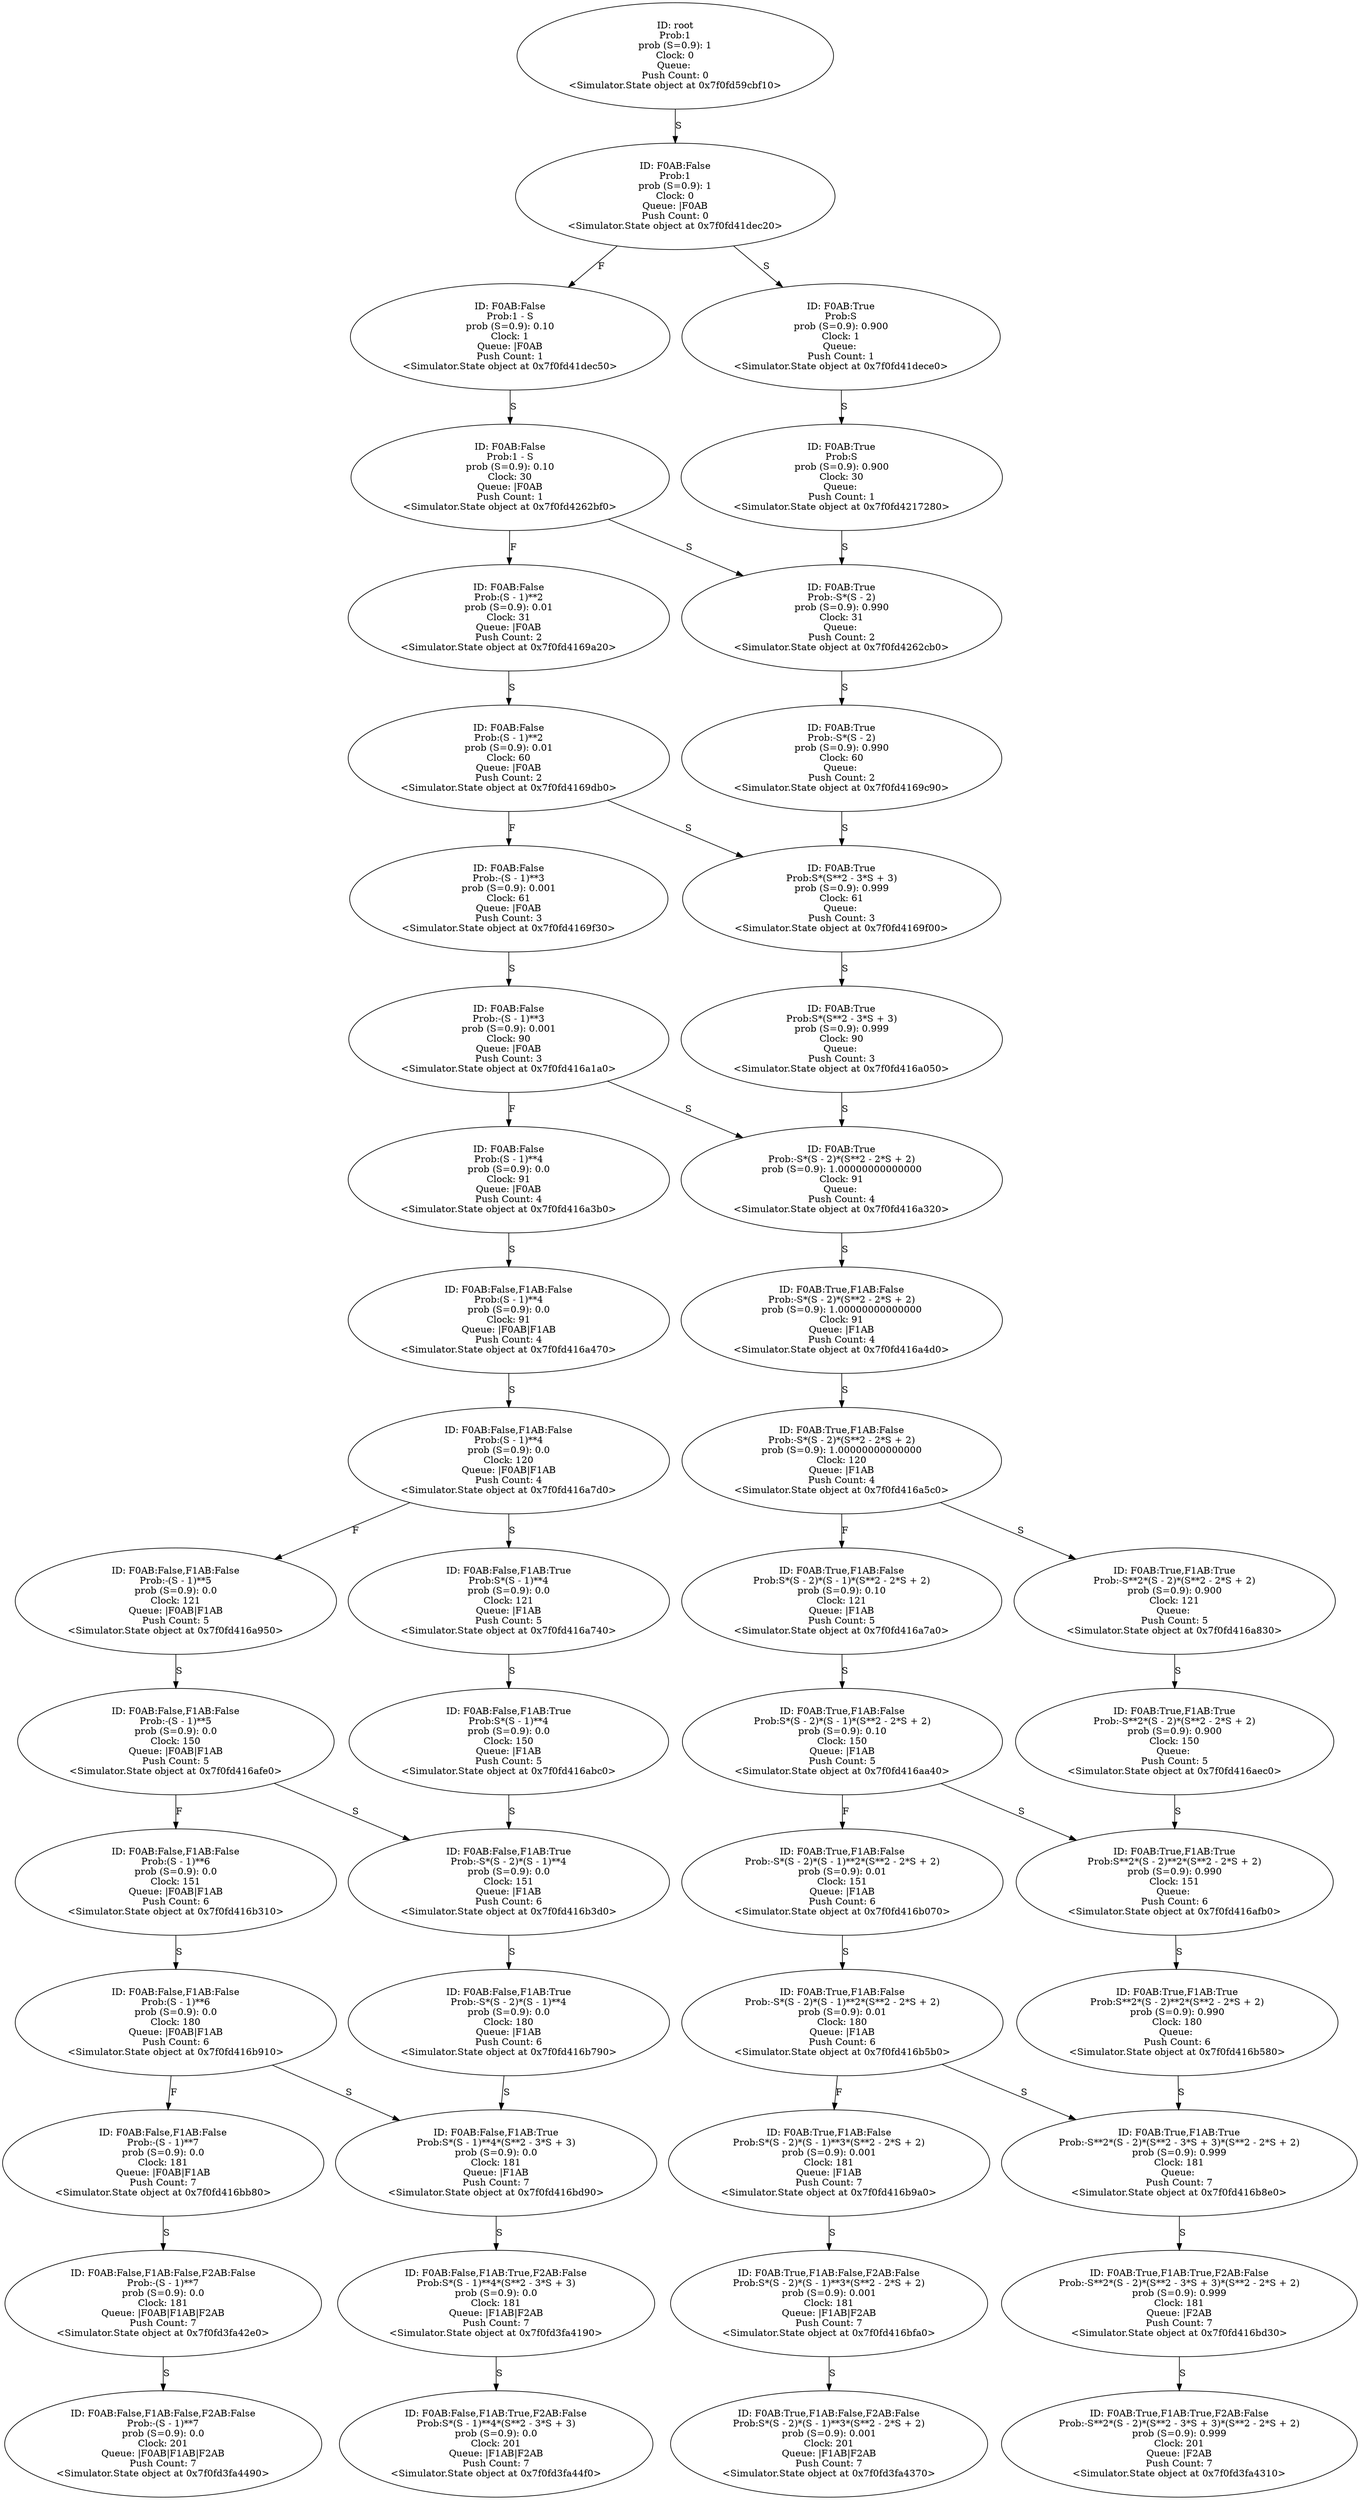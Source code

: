 digraph "./Output/./controled_frequency_S30_R100_t0_tPlus200" {
	<Simulator.State object at 0x7f0fd59cbf10> [label="ID: root
Prob:1
prob (S=0.9): 1
Clock: 0
Queue: 
Push Count: 0
<Simulator.State object at 0x7f0fd59cbf10>"]
	<Simulator.State object at 0x7f0fd59cbf10> -> <Simulator.State object at 0x7f0fd41dec20> [label=S]
	<Simulator.State object at 0x7f0fd41dec20> [label="ID: F0AB:False
Prob:1
prob (S=0.9): 1
Clock: 0
Queue: |F0AB
Push Count: 0
<Simulator.State object at 0x7f0fd41dec20>"]
	<Simulator.State object at 0x7f0fd41dec20> -> <Simulator.State object at 0x7f0fd41dec50> [label=F]
	<Simulator.State object at 0x7f0fd41dec20> -> <Simulator.State object at 0x7f0fd41dece0> [label=S]
	<Simulator.State object at 0x7f0fd41dec50> [label="ID: F0AB:False
Prob:1 - S
prob (S=0.9): 0.10
Clock: 1
Queue: |F0AB
Push Count: 1
<Simulator.State object at 0x7f0fd41dec50>"]
	<Simulator.State object at 0x7f0fd41dec50> -> <Simulator.State object at 0x7f0fd4262bf0> [label=S]
	<Simulator.State object at 0x7f0fd41dece0> [label="ID: F0AB:True
Prob:S
prob (S=0.9): 0.900
Clock: 1
Queue: 
Push Count: 1
<Simulator.State object at 0x7f0fd41dece0>"]
	<Simulator.State object at 0x7f0fd41dece0> -> <Simulator.State object at 0x7f0fd4217280> [label=S]
	<Simulator.State object at 0x7f0fd4262bf0> [label="ID: F0AB:False
Prob:1 - S
prob (S=0.9): 0.10
Clock: 30
Queue: |F0AB
Push Count: 1
<Simulator.State object at 0x7f0fd4262bf0>"]
	<Simulator.State object at 0x7f0fd4262bf0> -> <Simulator.State object at 0x7f0fd4169a20> [label=F]
	<Simulator.State object at 0x7f0fd4262bf0> -> <Simulator.State object at 0x7f0fd4262cb0> [label=S]
	<Simulator.State object at 0x7f0fd4217280> [label="ID: F0AB:True
Prob:S
prob (S=0.9): 0.900
Clock: 30
Queue: 
Push Count: 1
<Simulator.State object at 0x7f0fd4217280>"]
	<Simulator.State object at 0x7f0fd4217280> -> <Simulator.State object at 0x7f0fd4262cb0> [label=S]
	<Simulator.State object at 0x7f0fd4169a20> [label="ID: F0AB:False
Prob:(S - 1)**2
prob (S=0.9): 0.01
Clock: 31
Queue: |F0AB
Push Count: 2
<Simulator.State object at 0x7f0fd4169a20>"]
	<Simulator.State object at 0x7f0fd4169a20> -> <Simulator.State object at 0x7f0fd4169db0> [label=S]
	<Simulator.State object at 0x7f0fd4262cb0> [label="ID: F0AB:True
Prob:-S*(S - 2)
prob (S=0.9): 0.990
Clock: 31
Queue: 
Push Count: 2
<Simulator.State object at 0x7f0fd4262cb0>"]
	<Simulator.State object at 0x7f0fd4262cb0> -> <Simulator.State object at 0x7f0fd4169c90> [label=S]
	<Simulator.State object at 0x7f0fd4169db0> [label="ID: F0AB:False
Prob:(S - 1)**2
prob (S=0.9): 0.01
Clock: 60
Queue: |F0AB
Push Count: 2
<Simulator.State object at 0x7f0fd4169db0>"]
	<Simulator.State object at 0x7f0fd4169db0> -> <Simulator.State object at 0x7f0fd4169f30> [label=F]
	<Simulator.State object at 0x7f0fd4169db0> -> <Simulator.State object at 0x7f0fd4169f00> [label=S]
	<Simulator.State object at 0x7f0fd4169c90> [label="ID: F0AB:True
Prob:-S*(S - 2)
prob (S=0.9): 0.990
Clock: 60
Queue: 
Push Count: 2
<Simulator.State object at 0x7f0fd4169c90>"]
	<Simulator.State object at 0x7f0fd4169c90> -> <Simulator.State object at 0x7f0fd4169f00> [label=S]
	<Simulator.State object at 0x7f0fd4169f30> [label="ID: F0AB:False
Prob:-(S - 1)**3
prob (S=0.9): 0.001
Clock: 61
Queue: |F0AB
Push Count: 3
<Simulator.State object at 0x7f0fd4169f30>"]
	<Simulator.State object at 0x7f0fd4169f30> -> <Simulator.State object at 0x7f0fd416a1a0> [label=S]
	<Simulator.State object at 0x7f0fd4169f00> [label="ID: F0AB:True
Prob:S*(S**2 - 3*S + 3)
prob (S=0.9): 0.999
Clock: 61
Queue: 
Push Count: 3
<Simulator.State object at 0x7f0fd4169f00>"]
	<Simulator.State object at 0x7f0fd4169f00> -> <Simulator.State object at 0x7f0fd416a050> [label=S]
	<Simulator.State object at 0x7f0fd416a1a0> [label="ID: F0AB:False
Prob:-(S - 1)**3
prob (S=0.9): 0.001
Clock: 90
Queue: |F0AB
Push Count: 3
<Simulator.State object at 0x7f0fd416a1a0>"]
	<Simulator.State object at 0x7f0fd416a1a0> -> <Simulator.State object at 0x7f0fd416a3b0> [label=F]
	<Simulator.State object at 0x7f0fd416a1a0> -> <Simulator.State object at 0x7f0fd416a320> [label=S]
	<Simulator.State object at 0x7f0fd416a050> [label="ID: F0AB:True
Prob:S*(S**2 - 3*S + 3)
prob (S=0.9): 0.999
Clock: 90
Queue: 
Push Count: 3
<Simulator.State object at 0x7f0fd416a050>"]
	<Simulator.State object at 0x7f0fd416a050> -> <Simulator.State object at 0x7f0fd416a320> [label=S]
	<Simulator.State object at 0x7f0fd416a3b0> [label="ID: F0AB:False
Prob:(S - 1)**4
prob (S=0.9): 0.0
Clock: 91
Queue: |F0AB
Push Count: 4
<Simulator.State object at 0x7f0fd416a3b0>"]
	<Simulator.State object at 0x7f0fd416a3b0> -> <Simulator.State object at 0x7f0fd416a470> [label=S]
	<Simulator.State object at 0x7f0fd416a320> [label="ID: F0AB:True
Prob:-S*(S - 2)*(S**2 - 2*S + 2)
prob (S=0.9): 1.00000000000000
Clock: 91
Queue: 
Push Count: 4
<Simulator.State object at 0x7f0fd416a320>"]
	<Simulator.State object at 0x7f0fd416a320> -> <Simulator.State object at 0x7f0fd416a4d0> [label=S]
	<Simulator.State object at 0x7f0fd416a470> [label="ID: F0AB:False,F1AB:False
Prob:(S - 1)**4
prob (S=0.9): 0.0
Clock: 91
Queue: |F0AB|F1AB
Push Count: 4
<Simulator.State object at 0x7f0fd416a470>"]
	<Simulator.State object at 0x7f0fd416a470> -> <Simulator.State object at 0x7f0fd416a7d0> [label=S]
	<Simulator.State object at 0x7f0fd416a4d0> [label="ID: F0AB:True,F1AB:False
Prob:-S*(S - 2)*(S**2 - 2*S + 2)
prob (S=0.9): 1.00000000000000
Clock: 91
Queue: |F1AB
Push Count: 4
<Simulator.State object at 0x7f0fd416a4d0>"]
	<Simulator.State object at 0x7f0fd416a4d0> -> <Simulator.State object at 0x7f0fd416a5c0> [label=S]
	<Simulator.State object at 0x7f0fd416a7d0> [label="ID: F0AB:False,F1AB:False
Prob:(S - 1)**4
prob (S=0.9): 0.0
Clock: 120
Queue: |F0AB|F1AB
Push Count: 4
<Simulator.State object at 0x7f0fd416a7d0>"]
	<Simulator.State object at 0x7f0fd416a7d0> -> <Simulator.State object at 0x7f0fd416a950> [label=F]
	<Simulator.State object at 0x7f0fd416a7d0> -> <Simulator.State object at 0x7f0fd416a740> [label=S]
	<Simulator.State object at 0x7f0fd416a5c0> [label="ID: F0AB:True,F1AB:False
Prob:-S*(S - 2)*(S**2 - 2*S + 2)
prob (S=0.9): 1.00000000000000
Clock: 120
Queue: |F1AB
Push Count: 4
<Simulator.State object at 0x7f0fd416a5c0>"]
	<Simulator.State object at 0x7f0fd416a5c0> -> <Simulator.State object at 0x7f0fd416a7a0> [label=F]
	<Simulator.State object at 0x7f0fd416a5c0> -> <Simulator.State object at 0x7f0fd416a830> [label=S]
	<Simulator.State object at 0x7f0fd416a950> [label="ID: F0AB:False,F1AB:False
Prob:-(S - 1)**5
prob (S=0.9): 0.0
Clock: 121
Queue: |F0AB|F1AB
Push Count: 5
<Simulator.State object at 0x7f0fd416a950>"]
	<Simulator.State object at 0x7f0fd416a950> -> <Simulator.State object at 0x7f0fd416afe0> [label=S]
	<Simulator.State object at 0x7f0fd416a740> [label="ID: F0AB:False,F1AB:True
Prob:S*(S - 1)**4
prob (S=0.9): 0.0
Clock: 121
Queue: |F1AB
Push Count: 5
<Simulator.State object at 0x7f0fd416a740>"]
	<Simulator.State object at 0x7f0fd416a740> -> <Simulator.State object at 0x7f0fd416abc0> [label=S]
	<Simulator.State object at 0x7f0fd416a7a0> [label="ID: F0AB:True,F1AB:False
Prob:S*(S - 2)*(S - 1)*(S**2 - 2*S + 2)
prob (S=0.9): 0.10
Clock: 121
Queue: |F1AB
Push Count: 5
<Simulator.State object at 0x7f0fd416a7a0>"]
	<Simulator.State object at 0x7f0fd416a7a0> -> <Simulator.State object at 0x7f0fd416aa40> [label=S]
	<Simulator.State object at 0x7f0fd416a830> [label="ID: F0AB:True,F1AB:True
Prob:-S**2*(S - 2)*(S**2 - 2*S + 2)
prob (S=0.9): 0.900
Clock: 121
Queue: 
Push Count: 5
<Simulator.State object at 0x7f0fd416a830>"]
	<Simulator.State object at 0x7f0fd416a830> -> <Simulator.State object at 0x7f0fd416aec0> [label=S]
	<Simulator.State object at 0x7f0fd416afe0> [label="ID: F0AB:False,F1AB:False
Prob:-(S - 1)**5
prob (S=0.9): 0.0
Clock: 150
Queue: |F0AB|F1AB
Push Count: 5
<Simulator.State object at 0x7f0fd416afe0>"]
	<Simulator.State object at 0x7f0fd416afe0> -> <Simulator.State object at 0x7f0fd416b310> [label=F]
	<Simulator.State object at 0x7f0fd416afe0> -> <Simulator.State object at 0x7f0fd416b3d0> [label=S]
	<Simulator.State object at 0x7f0fd416abc0> [label="ID: F0AB:False,F1AB:True
Prob:S*(S - 1)**4
prob (S=0.9): 0.0
Clock: 150
Queue: |F1AB
Push Count: 5
<Simulator.State object at 0x7f0fd416abc0>"]
	<Simulator.State object at 0x7f0fd416abc0> -> <Simulator.State object at 0x7f0fd416b3d0> [label=S]
	<Simulator.State object at 0x7f0fd416aa40> [label="ID: F0AB:True,F1AB:False
Prob:S*(S - 2)*(S - 1)*(S**2 - 2*S + 2)
prob (S=0.9): 0.10
Clock: 150
Queue: |F1AB
Push Count: 5
<Simulator.State object at 0x7f0fd416aa40>"]
	<Simulator.State object at 0x7f0fd416aa40> -> <Simulator.State object at 0x7f0fd416b070> [label=F]
	<Simulator.State object at 0x7f0fd416aa40> -> <Simulator.State object at 0x7f0fd416afb0> [label=S]
	<Simulator.State object at 0x7f0fd416aec0> [label="ID: F0AB:True,F1AB:True
Prob:-S**2*(S - 2)*(S**2 - 2*S + 2)
prob (S=0.9): 0.900
Clock: 150
Queue: 
Push Count: 5
<Simulator.State object at 0x7f0fd416aec0>"]
	<Simulator.State object at 0x7f0fd416aec0> -> <Simulator.State object at 0x7f0fd416afb0> [label=S]
	<Simulator.State object at 0x7f0fd416b310> [label="ID: F0AB:False,F1AB:False
Prob:(S - 1)**6
prob (S=0.9): 0.0
Clock: 151
Queue: |F0AB|F1AB
Push Count: 6
<Simulator.State object at 0x7f0fd416b310>"]
	<Simulator.State object at 0x7f0fd416b310> -> <Simulator.State object at 0x7f0fd416b910> [label=S]
	<Simulator.State object at 0x7f0fd416b3d0> [label="ID: F0AB:False,F1AB:True
Prob:-S*(S - 2)*(S - 1)**4
prob (S=0.9): 0.0
Clock: 151
Queue: |F1AB
Push Count: 6
<Simulator.State object at 0x7f0fd416b3d0>"]
	<Simulator.State object at 0x7f0fd416b3d0> -> <Simulator.State object at 0x7f0fd416b790> [label=S]
	<Simulator.State object at 0x7f0fd416b070> [label="ID: F0AB:True,F1AB:False
Prob:-S*(S - 2)*(S - 1)**2*(S**2 - 2*S + 2)
prob (S=0.9): 0.01
Clock: 151
Queue: |F1AB
Push Count: 6
<Simulator.State object at 0x7f0fd416b070>"]
	<Simulator.State object at 0x7f0fd416b070> -> <Simulator.State object at 0x7f0fd416b5b0> [label=S]
	<Simulator.State object at 0x7f0fd416afb0> [label="ID: F0AB:True,F1AB:True
Prob:S**2*(S - 2)**2*(S**2 - 2*S + 2)
prob (S=0.9): 0.990
Clock: 151
Queue: 
Push Count: 6
<Simulator.State object at 0x7f0fd416afb0>"]
	<Simulator.State object at 0x7f0fd416afb0> -> <Simulator.State object at 0x7f0fd416b580> [label=S]
	<Simulator.State object at 0x7f0fd416b910> [label="ID: F0AB:False,F1AB:False
Prob:(S - 1)**6
prob (S=0.9): 0.0
Clock: 180
Queue: |F0AB|F1AB
Push Count: 6
<Simulator.State object at 0x7f0fd416b910>"]
	<Simulator.State object at 0x7f0fd416b910> -> <Simulator.State object at 0x7f0fd416bb80> [label=F]
	<Simulator.State object at 0x7f0fd416b910> -> <Simulator.State object at 0x7f0fd416bd90> [label=S]
	<Simulator.State object at 0x7f0fd416b790> [label="ID: F0AB:False,F1AB:True
Prob:-S*(S - 2)*(S - 1)**4
prob (S=0.9): 0.0
Clock: 180
Queue: |F1AB
Push Count: 6
<Simulator.State object at 0x7f0fd416b790>"]
	<Simulator.State object at 0x7f0fd416b790> -> <Simulator.State object at 0x7f0fd416bd90> [label=S]
	<Simulator.State object at 0x7f0fd416b5b0> [label="ID: F0AB:True,F1AB:False
Prob:-S*(S - 2)*(S - 1)**2*(S**2 - 2*S + 2)
prob (S=0.9): 0.01
Clock: 180
Queue: |F1AB
Push Count: 6
<Simulator.State object at 0x7f0fd416b5b0>"]
	<Simulator.State object at 0x7f0fd416b5b0> -> <Simulator.State object at 0x7f0fd416b9a0> [label=F]
	<Simulator.State object at 0x7f0fd416b5b0> -> <Simulator.State object at 0x7f0fd416b8e0> [label=S]
	<Simulator.State object at 0x7f0fd416b580> [label="ID: F0AB:True,F1AB:True
Prob:S**2*(S - 2)**2*(S**2 - 2*S + 2)
prob (S=0.9): 0.990
Clock: 180
Queue: 
Push Count: 6
<Simulator.State object at 0x7f0fd416b580>"]
	<Simulator.State object at 0x7f0fd416b580> -> <Simulator.State object at 0x7f0fd416b8e0> [label=S]
	<Simulator.State object at 0x7f0fd416bb80> [label="ID: F0AB:False,F1AB:False
Prob:-(S - 1)**7
prob (S=0.9): 0.0
Clock: 181
Queue: |F0AB|F1AB
Push Count: 7
<Simulator.State object at 0x7f0fd416bb80>"]
	<Simulator.State object at 0x7f0fd416bb80> -> <Simulator.State object at 0x7f0fd3fa42e0> [label=S]
	<Simulator.State object at 0x7f0fd416bd90> [label="ID: F0AB:False,F1AB:True
Prob:S*(S - 1)**4*(S**2 - 3*S + 3)
prob (S=0.9): 0.0
Clock: 181
Queue: |F1AB
Push Count: 7
<Simulator.State object at 0x7f0fd416bd90>"]
	<Simulator.State object at 0x7f0fd416bd90> -> <Simulator.State object at 0x7f0fd3fa4190> [label=S]
	<Simulator.State object at 0x7f0fd416b9a0> [label="ID: F0AB:True,F1AB:False
Prob:S*(S - 2)*(S - 1)**3*(S**2 - 2*S + 2)
prob (S=0.9): 0.001
Clock: 181
Queue: |F1AB
Push Count: 7
<Simulator.State object at 0x7f0fd416b9a0>"]
	<Simulator.State object at 0x7f0fd416b9a0> -> <Simulator.State object at 0x7f0fd416bfa0> [label=S]
	<Simulator.State object at 0x7f0fd416b8e0> [label="ID: F0AB:True,F1AB:True
Prob:-S**2*(S - 2)*(S**2 - 3*S + 3)*(S**2 - 2*S + 2)
prob (S=0.9): 0.999
Clock: 181
Queue: 
Push Count: 7
<Simulator.State object at 0x7f0fd416b8e0>"]
	<Simulator.State object at 0x7f0fd416b8e0> -> <Simulator.State object at 0x7f0fd416bd30> [label=S]
	<Simulator.State object at 0x7f0fd3fa42e0> [label="ID: F0AB:False,F1AB:False,F2AB:False
Prob:-(S - 1)**7
prob (S=0.9): 0.0
Clock: 181
Queue: |F0AB|F1AB|F2AB
Push Count: 7
<Simulator.State object at 0x7f0fd3fa42e0>"]
	<Simulator.State object at 0x7f0fd3fa42e0> -> <Simulator.State object at 0x7f0fd3fa4490> [label=S]
	<Simulator.State object at 0x7f0fd3fa4190> [label="ID: F0AB:False,F1AB:True,F2AB:False
Prob:S*(S - 1)**4*(S**2 - 3*S + 3)
prob (S=0.9): 0.0
Clock: 181
Queue: |F1AB|F2AB
Push Count: 7
<Simulator.State object at 0x7f0fd3fa4190>"]
	<Simulator.State object at 0x7f0fd3fa4190> -> <Simulator.State object at 0x7f0fd3fa44f0> [label=S]
	<Simulator.State object at 0x7f0fd416bfa0> [label="ID: F0AB:True,F1AB:False,F2AB:False
Prob:S*(S - 2)*(S - 1)**3*(S**2 - 2*S + 2)
prob (S=0.9): 0.001
Clock: 181
Queue: |F1AB|F2AB
Push Count: 7
<Simulator.State object at 0x7f0fd416bfa0>"]
	<Simulator.State object at 0x7f0fd416bfa0> -> <Simulator.State object at 0x7f0fd3fa4370> [label=S]
	<Simulator.State object at 0x7f0fd416bd30> [label="ID: F0AB:True,F1AB:True,F2AB:False
Prob:-S**2*(S - 2)*(S**2 - 3*S + 3)*(S**2 - 2*S + 2)
prob (S=0.9): 0.999
Clock: 181
Queue: |F2AB
Push Count: 7
<Simulator.State object at 0x7f0fd416bd30>"]
	<Simulator.State object at 0x7f0fd416bd30> -> <Simulator.State object at 0x7f0fd3fa4310> [label=S]
	<Simulator.State object at 0x7f0fd3fa4490> [label="ID: F0AB:False,F1AB:False,F2AB:False
Prob:-(S - 1)**7
prob (S=0.9): 0.0
Clock: 201
Queue: |F0AB|F1AB|F2AB
Push Count: 7
<Simulator.State object at 0x7f0fd3fa4490>"]
	<Simulator.State object at 0x7f0fd3fa44f0> [label="ID: F0AB:False,F1AB:True,F2AB:False
Prob:S*(S - 1)**4*(S**2 - 3*S + 3)
prob (S=0.9): 0.0
Clock: 201
Queue: |F1AB|F2AB
Push Count: 7
<Simulator.State object at 0x7f0fd3fa44f0>"]
	<Simulator.State object at 0x7f0fd3fa4370> [label="ID: F0AB:True,F1AB:False,F2AB:False
Prob:S*(S - 2)*(S - 1)**3*(S**2 - 2*S + 2)
prob (S=0.9): 0.001
Clock: 201
Queue: |F1AB|F2AB
Push Count: 7
<Simulator.State object at 0x7f0fd3fa4370>"]
	<Simulator.State object at 0x7f0fd3fa4310> [label="ID: F0AB:True,F1AB:True,F2AB:False
Prob:-S**2*(S - 2)*(S**2 - 3*S + 3)*(S**2 - 2*S + 2)
prob (S=0.9): 0.999
Clock: 201
Queue: |F2AB
Push Count: 7
<Simulator.State object at 0x7f0fd3fa4310>"]
}

